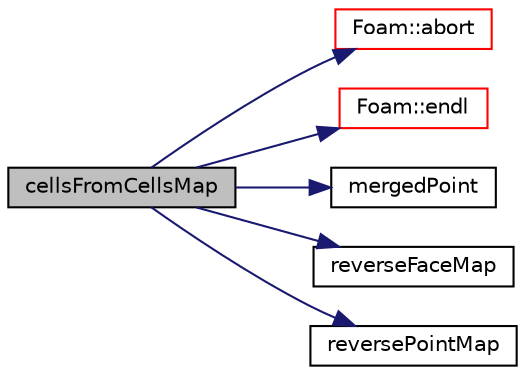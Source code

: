 digraph "cellsFromCellsMap"
{
  bgcolor="transparent";
  edge [fontname="Helvetica",fontsize="10",labelfontname="Helvetica",labelfontsize="10"];
  node [fontname="Helvetica",fontsize="10",shape=record];
  rankdir="LR";
  Node1 [label="cellsFromCellsMap",height=0.2,width=0.4,color="black", fillcolor="grey75", style="filled", fontcolor="black"];
  Node1 -> Node2 [color="midnightblue",fontsize="10",style="solid",fontname="Helvetica"];
  Node2 [label="Foam::abort",height=0.2,width=0.4,color="red",URL="$a10733.html#a447107a607d03e417307c203fa5fb44b"];
  Node1 -> Node3 [color="midnightblue",fontsize="10",style="solid",fontname="Helvetica"];
  Node3 [label="Foam::endl",height=0.2,width=0.4,color="red",URL="$a10733.html#a2db8fe02a0d3909e9351bb4275b23ce4",tooltip="Add newline and flush stream. "];
  Node1 -> Node4 [color="midnightblue",fontsize="10",style="solid",fontname="Helvetica"];
  Node4 [label="mergedPoint",height=0.2,width=0.4,color="black",URL="$a01432.html#a7c5e68a6a4865d519c49d13eb7f8ac4b",tooltip="If point is removed return point (on new mesh) it merged. "];
  Node1 -> Node5 [color="midnightblue",fontsize="10",style="solid",fontname="Helvetica"];
  Node5 [label="reverseFaceMap",height=0.2,width=0.4,color="black",URL="$a01432.html#a58d8d04b8651eb9e33156c7d7f2dcb74",tooltip="Reverse face map. "];
  Node1 -> Node6 [color="midnightblue",fontsize="10",style="solid",fontname="Helvetica"];
  Node6 [label="reversePointMap",height=0.2,width=0.4,color="black",URL="$a01432.html#a354ff3d4f67f53468e641bb69a286bb2",tooltip="Reverse point map. "];
}
